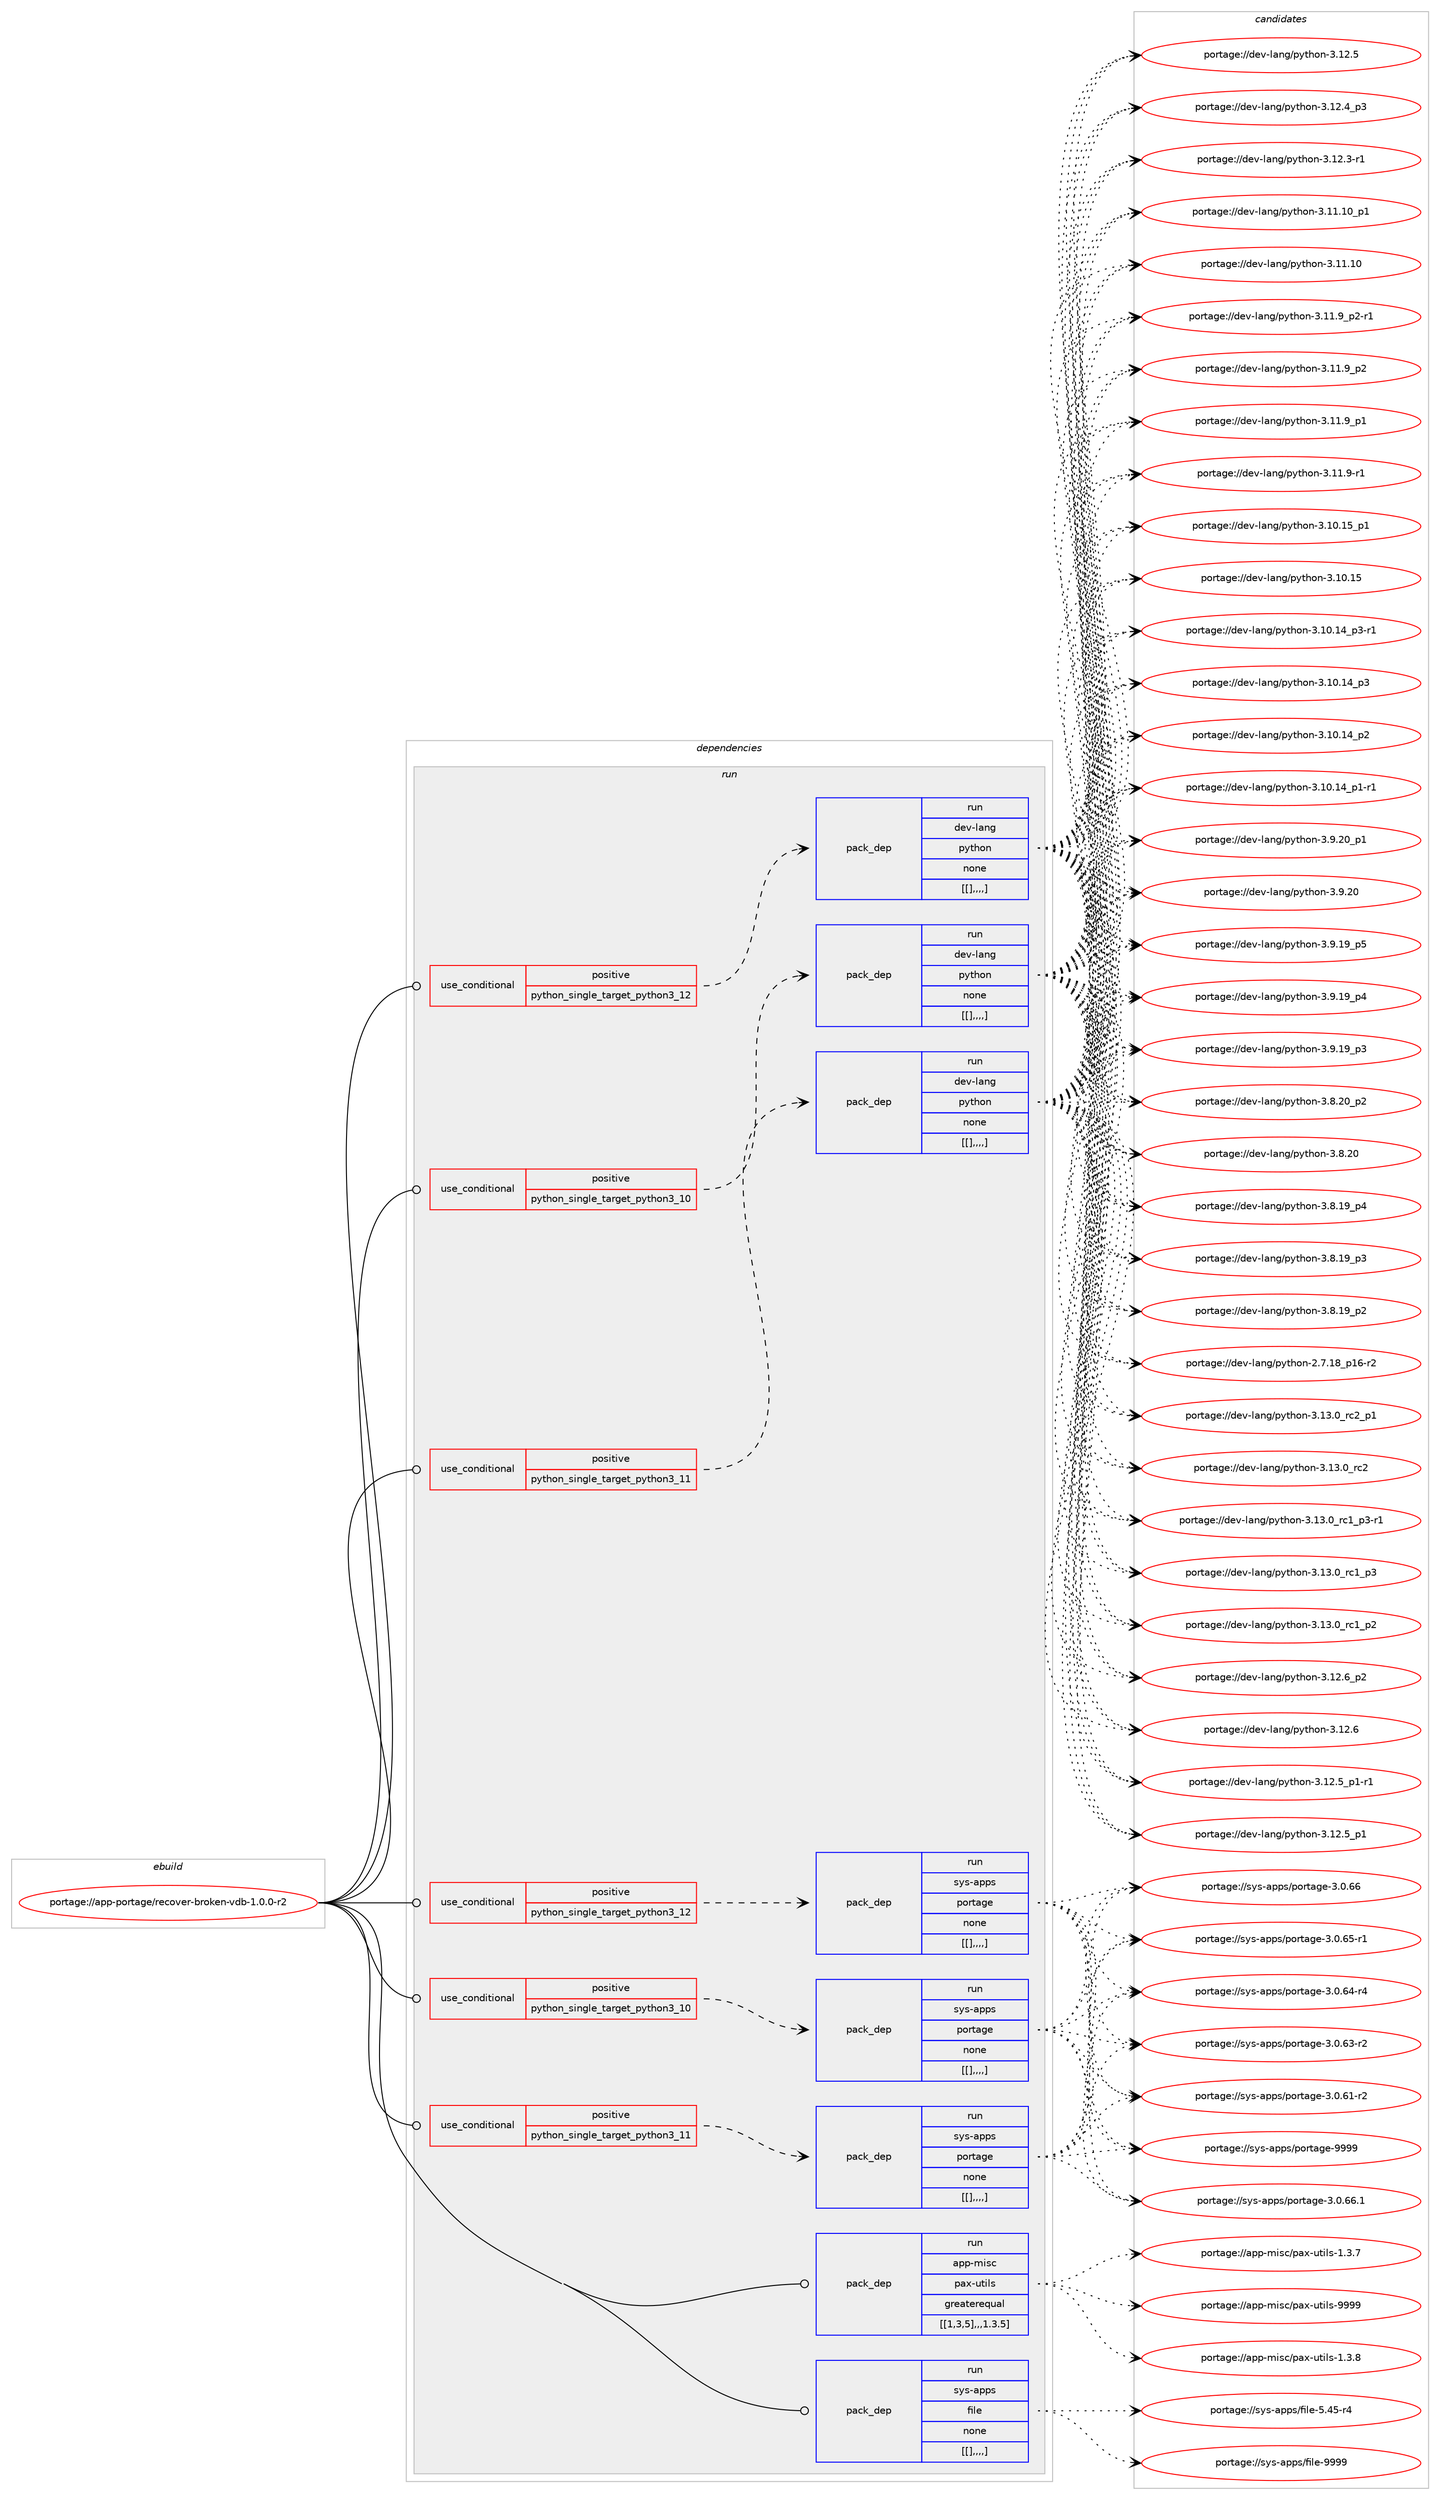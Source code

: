 digraph prolog {

# *************
# Graph options
# *************

newrank=true;
concentrate=true;
compound=true;
graph [rankdir=LR,fontname=Helvetica,fontsize=10,ranksep=1.5];#, ranksep=2.5, nodesep=0.2];
edge  [arrowhead=vee];
node  [fontname=Helvetica,fontsize=10];

# **********
# The ebuild
# **********

subgraph cluster_leftcol {
color=gray;
label=<<i>ebuild</i>>;
id [label="portage://app-portage/recover-broken-vdb-1.0.0-r2", color=red, width=4, href="../app-portage/recover-broken-vdb-1.0.0-r2.svg"];
}

# ****************
# The dependencies
# ****************

subgraph cluster_midcol {
color=gray;
label=<<i>dependencies</i>>;
subgraph cluster_compile {
fillcolor="#eeeeee";
style=filled;
label=<<i>compile</i>>;
}
subgraph cluster_compileandrun {
fillcolor="#eeeeee";
style=filled;
label=<<i>compile and run</i>>;
}
subgraph cluster_run {
fillcolor="#eeeeee";
style=filled;
label=<<i>run</i>>;
subgraph cond14603 {
dependency51873 [label=<<TABLE BORDER="0" CELLBORDER="1" CELLSPACING="0" CELLPADDING="4"><TR><TD ROWSPAN="3" CELLPADDING="10">use_conditional</TD></TR><TR><TD>positive</TD></TR><TR><TD>python_single_target_python3_10</TD></TR></TABLE>>, shape=none, color=red];
subgraph pack36794 {
dependency51874 [label=<<TABLE BORDER="0" CELLBORDER="1" CELLSPACING="0" CELLPADDING="4" WIDTH="220"><TR><TD ROWSPAN="6" CELLPADDING="30">pack_dep</TD></TR><TR><TD WIDTH="110">run</TD></TR><TR><TD>dev-lang</TD></TR><TR><TD>python</TD></TR><TR><TD>none</TD></TR><TR><TD>[[],,,,]</TD></TR></TABLE>>, shape=none, color=blue];
}
dependency51873:e -> dependency51874:w [weight=20,style="dashed",arrowhead="vee"];
}
id:e -> dependency51873:w [weight=20,style="solid",arrowhead="odot"];
subgraph cond14604 {
dependency51875 [label=<<TABLE BORDER="0" CELLBORDER="1" CELLSPACING="0" CELLPADDING="4"><TR><TD ROWSPAN="3" CELLPADDING="10">use_conditional</TD></TR><TR><TD>positive</TD></TR><TR><TD>python_single_target_python3_10</TD></TR></TABLE>>, shape=none, color=red];
subgraph pack36795 {
dependency51876 [label=<<TABLE BORDER="0" CELLBORDER="1" CELLSPACING="0" CELLPADDING="4" WIDTH="220"><TR><TD ROWSPAN="6" CELLPADDING="30">pack_dep</TD></TR><TR><TD WIDTH="110">run</TD></TR><TR><TD>sys-apps</TD></TR><TR><TD>portage</TD></TR><TR><TD>none</TD></TR><TR><TD>[[],,,,]</TD></TR></TABLE>>, shape=none, color=blue];
}
dependency51875:e -> dependency51876:w [weight=20,style="dashed",arrowhead="vee"];
}
id:e -> dependency51875:w [weight=20,style="solid",arrowhead="odot"];
subgraph cond14605 {
dependency51877 [label=<<TABLE BORDER="0" CELLBORDER="1" CELLSPACING="0" CELLPADDING="4"><TR><TD ROWSPAN="3" CELLPADDING="10">use_conditional</TD></TR><TR><TD>positive</TD></TR><TR><TD>python_single_target_python3_11</TD></TR></TABLE>>, shape=none, color=red];
subgraph pack36796 {
dependency51878 [label=<<TABLE BORDER="0" CELLBORDER="1" CELLSPACING="0" CELLPADDING="4" WIDTH="220"><TR><TD ROWSPAN="6" CELLPADDING="30">pack_dep</TD></TR><TR><TD WIDTH="110">run</TD></TR><TR><TD>dev-lang</TD></TR><TR><TD>python</TD></TR><TR><TD>none</TD></TR><TR><TD>[[],,,,]</TD></TR></TABLE>>, shape=none, color=blue];
}
dependency51877:e -> dependency51878:w [weight=20,style="dashed",arrowhead="vee"];
}
id:e -> dependency51877:w [weight=20,style="solid",arrowhead="odot"];
subgraph cond14606 {
dependency51879 [label=<<TABLE BORDER="0" CELLBORDER="1" CELLSPACING="0" CELLPADDING="4"><TR><TD ROWSPAN="3" CELLPADDING="10">use_conditional</TD></TR><TR><TD>positive</TD></TR><TR><TD>python_single_target_python3_11</TD></TR></TABLE>>, shape=none, color=red];
subgraph pack36797 {
dependency51880 [label=<<TABLE BORDER="0" CELLBORDER="1" CELLSPACING="0" CELLPADDING="4" WIDTH="220"><TR><TD ROWSPAN="6" CELLPADDING="30">pack_dep</TD></TR><TR><TD WIDTH="110">run</TD></TR><TR><TD>sys-apps</TD></TR><TR><TD>portage</TD></TR><TR><TD>none</TD></TR><TR><TD>[[],,,,]</TD></TR></TABLE>>, shape=none, color=blue];
}
dependency51879:e -> dependency51880:w [weight=20,style="dashed",arrowhead="vee"];
}
id:e -> dependency51879:w [weight=20,style="solid",arrowhead="odot"];
subgraph cond14607 {
dependency51881 [label=<<TABLE BORDER="0" CELLBORDER="1" CELLSPACING="0" CELLPADDING="4"><TR><TD ROWSPAN="3" CELLPADDING="10">use_conditional</TD></TR><TR><TD>positive</TD></TR><TR><TD>python_single_target_python3_12</TD></TR></TABLE>>, shape=none, color=red];
subgraph pack36798 {
dependency51882 [label=<<TABLE BORDER="0" CELLBORDER="1" CELLSPACING="0" CELLPADDING="4" WIDTH="220"><TR><TD ROWSPAN="6" CELLPADDING="30">pack_dep</TD></TR><TR><TD WIDTH="110">run</TD></TR><TR><TD>dev-lang</TD></TR><TR><TD>python</TD></TR><TR><TD>none</TD></TR><TR><TD>[[],,,,]</TD></TR></TABLE>>, shape=none, color=blue];
}
dependency51881:e -> dependency51882:w [weight=20,style="dashed",arrowhead="vee"];
}
id:e -> dependency51881:w [weight=20,style="solid",arrowhead="odot"];
subgraph cond14608 {
dependency51883 [label=<<TABLE BORDER="0" CELLBORDER="1" CELLSPACING="0" CELLPADDING="4"><TR><TD ROWSPAN="3" CELLPADDING="10">use_conditional</TD></TR><TR><TD>positive</TD></TR><TR><TD>python_single_target_python3_12</TD></TR></TABLE>>, shape=none, color=red];
subgraph pack36799 {
dependency51884 [label=<<TABLE BORDER="0" CELLBORDER="1" CELLSPACING="0" CELLPADDING="4" WIDTH="220"><TR><TD ROWSPAN="6" CELLPADDING="30">pack_dep</TD></TR><TR><TD WIDTH="110">run</TD></TR><TR><TD>sys-apps</TD></TR><TR><TD>portage</TD></TR><TR><TD>none</TD></TR><TR><TD>[[],,,,]</TD></TR></TABLE>>, shape=none, color=blue];
}
dependency51883:e -> dependency51884:w [weight=20,style="dashed",arrowhead="vee"];
}
id:e -> dependency51883:w [weight=20,style="solid",arrowhead="odot"];
subgraph pack36800 {
dependency51885 [label=<<TABLE BORDER="0" CELLBORDER="1" CELLSPACING="0" CELLPADDING="4" WIDTH="220"><TR><TD ROWSPAN="6" CELLPADDING="30">pack_dep</TD></TR><TR><TD WIDTH="110">run</TD></TR><TR><TD>app-misc</TD></TR><TR><TD>pax-utils</TD></TR><TR><TD>greaterequal</TD></TR><TR><TD>[[1,3,5],,,1.3.5]</TD></TR></TABLE>>, shape=none, color=blue];
}
id:e -> dependency51885:w [weight=20,style="solid",arrowhead="odot"];
subgraph pack36801 {
dependency51886 [label=<<TABLE BORDER="0" CELLBORDER="1" CELLSPACING="0" CELLPADDING="4" WIDTH="220"><TR><TD ROWSPAN="6" CELLPADDING="30">pack_dep</TD></TR><TR><TD WIDTH="110">run</TD></TR><TR><TD>sys-apps</TD></TR><TR><TD>file</TD></TR><TR><TD>none</TD></TR><TR><TD>[[],,,,]</TD></TR></TABLE>>, shape=none, color=blue];
}
id:e -> dependency51886:w [weight=20,style="solid",arrowhead="odot"];
}
}

# **************
# The candidates
# **************

subgraph cluster_choices {
rank=same;
color=gray;
label=<<i>candidates</i>>;

subgraph choice36794 {
color=black;
nodesep=1;
choice100101118451089711010347112121116104111110455146495146489511499509511249 [label="portage://dev-lang/python-3.13.0_rc2_p1", color=red, width=4,href="../dev-lang/python-3.13.0_rc2_p1.svg"];
choice10010111845108971101034711212111610411111045514649514648951149950 [label="portage://dev-lang/python-3.13.0_rc2", color=red, width=4,href="../dev-lang/python-3.13.0_rc2.svg"];
choice1001011184510897110103471121211161041111104551464951464895114994995112514511449 [label="portage://dev-lang/python-3.13.0_rc1_p3-r1", color=red, width=4,href="../dev-lang/python-3.13.0_rc1_p3-r1.svg"];
choice100101118451089711010347112121116104111110455146495146489511499499511251 [label="portage://dev-lang/python-3.13.0_rc1_p3", color=red, width=4,href="../dev-lang/python-3.13.0_rc1_p3.svg"];
choice100101118451089711010347112121116104111110455146495146489511499499511250 [label="portage://dev-lang/python-3.13.0_rc1_p2", color=red, width=4,href="../dev-lang/python-3.13.0_rc1_p2.svg"];
choice100101118451089711010347112121116104111110455146495046549511250 [label="portage://dev-lang/python-3.12.6_p2", color=red, width=4,href="../dev-lang/python-3.12.6_p2.svg"];
choice10010111845108971101034711212111610411111045514649504654 [label="portage://dev-lang/python-3.12.6", color=red, width=4,href="../dev-lang/python-3.12.6.svg"];
choice1001011184510897110103471121211161041111104551464950465395112494511449 [label="portage://dev-lang/python-3.12.5_p1-r1", color=red, width=4,href="../dev-lang/python-3.12.5_p1-r1.svg"];
choice100101118451089711010347112121116104111110455146495046539511249 [label="portage://dev-lang/python-3.12.5_p1", color=red, width=4,href="../dev-lang/python-3.12.5_p1.svg"];
choice10010111845108971101034711212111610411111045514649504653 [label="portage://dev-lang/python-3.12.5", color=red, width=4,href="../dev-lang/python-3.12.5.svg"];
choice100101118451089711010347112121116104111110455146495046529511251 [label="portage://dev-lang/python-3.12.4_p3", color=red, width=4,href="../dev-lang/python-3.12.4_p3.svg"];
choice100101118451089711010347112121116104111110455146495046514511449 [label="portage://dev-lang/python-3.12.3-r1", color=red, width=4,href="../dev-lang/python-3.12.3-r1.svg"];
choice10010111845108971101034711212111610411111045514649494649489511249 [label="portage://dev-lang/python-3.11.10_p1", color=red, width=4,href="../dev-lang/python-3.11.10_p1.svg"];
choice1001011184510897110103471121211161041111104551464949464948 [label="portage://dev-lang/python-3.11.10", color=red, width=4,href="../dev-lang/python-3.11.10.svg"];
choice1001011184510897110103471121211161041111104551464949465795112504511449 [label="portage://dev-lang/python-3.11.9_p2-r1", color=red, width=4,href="../dev-lang/python-3.11.9_p2-r1.svg"];
choice100101118451089711010347112121116104111110455146494946579511250 [label="portage://dev-lang/python-3.11.9_p2", color=red, width=4,href="../dev-lang/python-3.11.9_p2.svg"];
choice100101118451089711010347112121116104111110455146494946579511249 [label="portage://dev-lang/python-3.11.9_p1", color=red, width=4,href="../dev-lang/python-3.11.9_p1.svg"];
choice100101118451089711010347112121116104111110455146494946574511449 [label="portage://dev-lang/python-3.11.9-r1", color=red, width=4,href="../dev-lang/python-3.11.9-r1.svg"];
choice10010111845108971101034711212111610411111045514649484649539511249 [label="portage://dev-lang/python-3.10.15_p1", color=red, width=4,href="../dev-lang/python-3.10.15_p1.svg"];
choice1001011184510897110103471121211161041111104551464948464953 [label="portage://dev-lang/python-3.10.15", color=red, width=4,href="../dev-lang/python-3.10.15.svg"];
choice100101118451089711010347112121116104111110455146494846495295112514511449 [label="portage://dev-lang/python-3.10.14_p3-r1", color=red, width=4,href="../dev-lang/python-3.10.14_p3-r1.svg"];
choice10010111845108971101034711212111610411111045514649484649529511251 [label="portage://dev-lang/python-3.10.14_p3", color=red, width=4,href="../dev-lang/python-3.10.14_p3.svg"];
choice10010111845108971101034711212111610411111045514649484649529511250 [label="portage://dev-lang/python-3.10.14_p2", color=red, width=4,href="../dev-lang/python-3.10.14_p2.svg"];
choice100101118451089711010347112121116104111110455146494846495295112494511449 [label="portage://dev-lang/python-3.10.14_p1-r1", color=red, width=4,href="../dev-lang/python-3.10.14_p1-r1.svg"];
choice100101118451089711010347112121116104111110455146574650489511249 [label="portage://dev-lang/python-3.9.20_p1", color=red, width=4,href="../dev-lang/python-3.9.20_p1.svg"];
choice10010111845108971101034711212111610411111045514657465048 [label="portage://dev-lang/python-3.9.20", color=red, width=4,href="../dev-lang/python-3.9.20.svg"];
choice100101118451089711010347112121116104111110455146574649579511253 [label="portage://dev-lang/python-3.9.19_p5", color=red, width=4,href="../dev-lang/python-3.9.19_p5.svg"];
choice100101118451089711010347112121116104111110455146574649579511252 [label="portage://dev-lang/python-3.9.19_p4", color=red, width=4,href="../dev-lang/python-3.9.19_p4.svg"];
choice100101118451089711010347112121116104111110455146574649579511251 [label="portage://dev-lang/python-3.9.19_p3", color=red, width=4,href="../dev-lang/python-3.9.19_p3.svg"];
choice100101118451089711010347112121116104111110455146564650489511250 [label="portage://dev-lang/python-3.8.20_p2", color=red, width=4,href="../dev-lang/python-3.8.20_p2.svg"];
choice10010111845108971101034711212111610411111045514656465048 [label="portage://dev-lang/python-3.8.20", color=red, width=4,href="../dev-lang/python-3.8.20.svg"];
choice100101118451089711010347112121116104111110455146564649579511252 [label="portage://dev-lang/python-3.8.19_p4", color=red, width=4,href="../dev-lang/python-3.8.19_p4.svg"];
choice100101118451089711010347112121116104111110455146564649579511251 [label="portage://dev-lang/python-3.8.19_p3", color=red, width=4,href="../dev-lang/python-3.8.19_p3.svg"];
choice100101118451089711010347112121116104111110455146564649579511250 [label="portage://dev-lang/python-3.8.19_p2", color=red, width=4,href="../dev-lang/python-3.8.19_p2.svg"];
choice100101118451089711010347112121116104111110455046554649569511249544511450 [label="portage://dev-lang/python-2.7.18_p16-r2", color=red, width=4,href="../dev-lang/python-2.7.18_p16-r2.svg"];
dependency51874:e -> choice100101118451089711010347112121116104111110455146495146489511499509511249:w [style=dotted,weight="100"];
dependency51874:e -> choice10010111845108971101034711212111610411111045514649514648951149950:w [style=dotted,weight="100"];
dependency51874:e -> choice1001011184510897110103471121211161041111104551464951464895114994995112514511449:w [style=dotted,weight="100"];
dependency51874:e -> choice100101118451089711010347112121116104111110455146495146489511499499511251:w [style=dotted,weight="100"];
dependency51874:e -> choice100101118451089711010347112121116104111110455146495146489511499499511250:w [style=dotted,weight="100"];
dependency51874:e -> choice100101118451089711010347112121116104111110455146495046549511250:w [style=dotted,weight="100"];
dependency51874:e -> choice10010111845108971101034711212111610411111045514649504654:w [style=dotted,weight="100"];
dependency51874:e -> choice1001011184510897110103471121211161041111104551464950465395112494511449:w [style=dotted,weight="100"];
dependency51874:e -> choice100101118451089711010347112121116104111110455146495046539511249:w [style=dotted,weight="100"];
dependency51874:e -> choice10010111845108971101034711212111610411111045514649504653:w [style=dotted,weight="100"];
dependency51874:e -> choice100101118451089711010347112121116104111110455146495046529511251:w [style=dotted,weight="100"];
dependency51874:e -> choice100101118451089711010347112121116104111110455146495046514511449:w [style=dotted,weight="100"];
dependency51874:e -> choice10010111845108971101034711212111610411111045514649494649489511249:w [style=dotted,weight="100"];
dependency51874:e -> choice1001011184510897110103471121211161041111104551464949464948:w [style=dotted,weight="100"];
dependency51874:e -> choice1001011184510897110103471121211161041111104551464949465795112504511449:w [style=dotted,weight="100"];
dependency51874:e -> choice100101118451089711010347112121116104111110455146494946579511250:w [style=dotted,weight="100"];
dependency51874:e -> choice100101118451089711010347112121116104111110455146494946579511249:w [style=dotted,weight="100"];
dependency51874:e -> choice100101118451089711010347112121116104111110455146494946574511449:w [style=dotted,weight="100"];
dependency51874:e -> choice10010111845108971101034711212111610411111045514649484649539511249:w [style=dotted,weight="100"];
dependency51874:e -> choice1001011184510897110103471121211161041111104551464948464953:w [style=dotted,weight="100"];
dependency51874:e -> choice100101118451089711010347112121116104111110455146494846495295112514511449:w [style=dotted,weight="100"];
dependency51874:e -> choice10010111845108971101034711212111610411111045514649484649529511251:w [style=dotted,weight="100"];
dependency51874:e -> choice10010111845108971101034711212111610411111045514649484649529511250:w [style=dotted,weight="100"];
dependency51874:e -> choice100101118451089711010347112121116104111110455146494846495295112494511449:w [style=dotted,weight="100"];
dependency51874:e -> choice100101118451089711010347112121116104111110455146574650489511249:w [style=dotted,weight="100"];
dependency51874:e -> choice10010111845108971101034711212111610411111045514657465048:w [style=dotted,weight="100"];
dependency51874:e -> choice100101118451089711010347112121116104111110455146574649579511253:w [style=dotted,weight="100"];
dependency51874:e -> choice100101118451089711010347112121116104111110455146574649579511252:w [style=dotted,weight="100"];
dependency51874:e -> choice100101118451089711010347112121116104111110455146574649579511251:w [style=dotted,weight="100"];
dependency51874:e -> choice100101118451089711010347112121116104111110455146564650489511250:w [style=dotted,weight="100"];
dependency51874:e -> choice10010111845108971101034711212111610411111045514656465048:w [style=dotted,weight="100"];
dependency51874:e -> choice100101118451089711010347112121116104111110455146564649579511252:w [style=dotted,weight="100"];
dependency51874:e -> choice100101118451089711010347112121116104111110455146564649579511251:w [style=dotted,weight="100"];
dependency51874:e -> choice100101118451089711010347112121116104111110455146564649579511250:w [style=dotted,weight="100"];
dependency51874:e -> choice100101118451089711010347112121116104111110455046554649569511249544511450:w [style=dotted,weight="100"];
}
subgraph choice36795 {
color=black;
nodesep=1;
choice115121115459711211211547112111114116971031014557575757 [label="portage://sys-apps/portage-9999", color=red, width=4,href="../sys-apps/portage-9999.svg"];
choice11512111545971121121154711211111411697103101455146484654544649 [label="portage://sys-apps/portage-3.0.66.1", color=red, width=4,href="../sys-apps/portage-3.0.66.1.svg"];
choice1151211154597112112115471121111141169710310145514648465454 [label="portage://sys-apps/portage-3.0.66", color=red, width=4,href="../sys-apps/portage-3.0.66.svg"];
choice11512111545971121121154711211111411697103101455146484654534511449 [label="portage://sys-apps/portage-3.0.65-r1", color=red, width=4,href="../sys-apps/portage-3.0.65-r1.svg"];
choice11512111545971121121154711211111411697103101455146484654524511452 [label="portage://sys-apps/portage-3.0.64-r4", color=red, width=4,href="../sys-apps/portage-3.0.64-r4.svg"];
choice11512111545971121121154711211111411697103101455146484654514511450 [label="portage://sys-apps/portage-3.0.63-r2", color=red, width=4,href="../sys-apps/portage-3.0.63-r2.svg"];
choice11512111545971121121154711211111411697103101455146484654494511450 [label="portage://sys-apps/portage-3.0.61-r2", color=red, width=4,href="../sys-apps/portage-3.0.61-r2.svg"];
dependency51876:e -> choice115121115459711211211547112111114116971031014557575757:w [style=dotted,weight="100"];
dependency51876:e -> choice11512111545971121121154711211111411697103101455146484654544649:w [style=dotted,weight="100"];
dependency51876:e -> choice1151211154597112112115471121111141169710310145514648465454:w [style=dotted,weight="100"];
dependency51876:e -> choice11512111545971121121154711211111411697103101455146484654534511449:w [style=dotted,weight="100"];
dependency51876:e -> choice11512111545971121121154711211111411697103101455146484654524511452:w [style=dotted,weight="100"];
dependency51876:e -> choice11512111545971121121154711211111411697103101455146484654514511450:w [style=dotted,weight="100"];
dependency51876:e -> choice11512111545971121121154711211111411697103101455146484654494511450:w [style=dotted,weight="100"];
}
subgraph choice36796 {
color=black;
nodesep=1;
choice100101118451089711010347112121116104111110455146495146489511499509511249 [label="portage://dev-lang/python-3.13.0_rc2_p1", color=red, width=4,href="../dev-lang/python-3.13.0_rc2_p1.svg"];
choice10010111845108971101034711212111610411111045514649514648951149950 [label="portage://dev-lang/python-3.13.0_rc2", color=red, width=4,href="../dev-lang/python-3.13.0_rc2.svg"];
choice1001011184510897110103471121211161041111104551464951464895114994995112514511449 [label="portage://dev-lang/python-3.13.0_rc1_p3-r1", color=red, width=4,href="../dev-lang/python-3.13.0_rc1_p3-r1.svg"];
choice100101118451089711010347112121116104111110455146495146489511499499511251 [label="portage://dev-lang/python-3.13.0_rc1_p3", color=red, width=4,href="../dev-lang/python-3.13.0_rc1_p3.svg"];
choice100101118451089711010347112121116104111110455146495146489511499499511250 [label="portage://dev-lang/python-3.13.0_rc1_p2", color=red, width=4,href="../dev-lang/python-3.13.0_rc1_p2.svg"];
choice100101118451089711010347112121116104111110455146495046549511250 [label="portage://dev-lang/python-3.12.6_p2", color=red, width=4,href="../dev-lang/python-3.12.6_p2.svg"];
choice10010111845108971101034711212111610411111045514649504654 [label="portage://dev-lang/python-3.12.6", color=red, width=4,href="../dev-lang/python-3.12.6.svg"];
choice1001011184510897110103471121211161041111104551464950465395112494511449 [label="portage://dev-lang/python-3.12.5_p1-r1", color=red, width=4,href="../dev-lang/python-3.12.5_p1-r1.svg"];
choice100101118451089711010347112121116104111110455146495046539511249 [label="portage://dev-lang/python-3.12.5_p1", color=red, width=4,href="../dev-lang/python-3.12.5_p1.svg"];
choice10010111845108971101034711212111610411111045514649504653 [label="portage://dev-lang/python-3.12.5", color=red, width=4,href="../dev-lang/python-3.12.5.svg"];
choice100101118451089711010347112121116104111110455146495046529511251 [label="portage://dev-lang/python-3.12.4_p3", color=red, width=4,href="../dev-lang/python-3.12.4_p3.svg"];
choice100101118451089711010347112121116104111110455146495046514511449 [label="portage://dev-lang/python-3.12.3-r1", color=red, width=4,href="../dev-lang/python-3.12.3-r1.svg"];
choice10010111845108971101034711212111610411111045514649494649489511249 [label="portage://dev-lang/python-3.11.10_p1", color=red, width=4,href="../dev-lang/python-3.11.10_p1.svg"];
choice1001011184510897110103471121211161041111104551464949464948 [label="portage://dev-lang/python-3.11.10", color=red, width=4,href="../dev-lang/python-3.11.10.svg"];
choice1001011184510897110103471121211161041111104551464949465795112504511449 [label="portage://dev-lang/python-3.11.9_p2-r1", color=red, width=4,href="../dev-lang/python-3.11.9_p2-r1.svg"];
choice100101118451089711010347112121116104111110455146494946579511250 [label="portage://dev-lang/python-3.11.9_p2", color=red, width=4,href="../dev-lang/python-3.11.9_p2.svg"];
choice100101118451089711010347112121116104111110455146494946579511249 [label="portage://dev-lang/python-3.11.9_p1", color=red, width=4,href="../dev-lang/python-3.11.9_p1.svg"];
choice100101118451089711010347112121116104111110455146494946574511449 [label="portage://dev-lang/python-3.11.9-r1", color=red, width=4,href="../dev-lang/python-3.11.9-r1.svg"];
choice10010111845108971101034711212111610411111045514649484649539511249 [label="portage://dev-lang/python-3.10.15_p1", color=red, width=4,href="../dev-lang/python-3.10.15_p1.svg"];
choice1001011184510897110103471121211161041111104551464948464953 [label="portage://dev-lang/python-3.10.15", color=red, width=4,href="../dev-lang/python-3.10.15.svg"];
choice100101118451089711010347112121116104111110455146494846495295112514511449 [label="portage://dev-lang/python-3.10.14_p3-r1", color=red, width=4,href="../dev-lang/python-3.10.14_p3-r1.svg"];
choice10010111845108971101034711212111610411111045514649484649529511251 [label="portage://dev-lang/python-3.10.14_p3", color=red, width=4,href="../dev-lang/python-3.10.14_p3.svg"];
choice10010111845108971101034711212111610411111045514649484649529511250 [label="portage://dev-lang/python-3.10.14_p2", color=red, width=4,href="../dev-lang/python-3.10.14_p2.svg"];
choice100101118451089711010347112121116104111110455146494846495295112494511449 [label="portage://dev-lang/python-3.10.14_p1-r1", color=red, width=4,href="../dev-lang/python-3.10.14_p1-r1.svg"];
choice100101118451089711010347112121116104111110455146574650489511249 [label="portage://dev-lang/python-3.9.20_p1", color=red, width=4,href="../dev-lang/python-3.9.20_p1.svg"];
choice10010111845108971101034711212111610411111045514657465048 [label="portage://dev-lang/python-3.9.20", color=red, width=4,href="../dev-lang/python-3.9.20.svg"];
choice100101118451089711010347112121116104111110455146574649579511253 [label="portage://dev-lang/python-3.9.19_p5", color=red, width=4,href="../dev-lang/python-3.9.19_p5.svg"];
choice100101118451089711010347112121116104111110455146574649579511252 [label="portage://dev-lang/python-3.9.19_p4", color=red, width=4,href="../dev-lang/python-3.9.19_p4.svg"];
choice100101118451089711010347112121116104111110455146574649579511251 [label="portage://dev-lang/python-3.9.19_p3", color=red, width=4,href="../dev-lang/python-3.9.19_p3.svg"];
choice100101118451089711010347112121116104111110455146564650489511250 [label="portage://dev-lang/python-3.8.20_p2", color=red, width=4,href="../dev-lang/python-3.8.20_p2.svg"];
choice10010111845108971101034711212111610411111045514656465048 [label="portage://dev-lang/python-3.8.20", color=red, width=4,href="../dev-lang/python-3.8.20.svg"];
choice100101118451089711010347112121116104111110455146564649579511252 [label="portage://dev-lang/python-3.8.19_p4", color=red, width=4,href="../dev-lang/python-3.8.19_p4.svg"];
choice100101118451089711010347112121116104111110455146564649579511251 [label="portage://dev-lang/python-3.8.19_p3", color=red, width=4,href="../dev-lang/python-3.8.19_p3.svg"];
choice100101118451089711010347112121116104111110455146564649579511250 [label="portage://dev-lang/python-3.8.19_p2", color=red, width=4,href="../dev-lang/python-3.8.19_p2.svg"];
choice100101118451089711010347112121116104111110455046554649569511249544511450 [label="portage://dev-lang/python-2.7.18_p16-r2", color=red, width=4,href="../dev-lang/python-2.7.18_p16-r2.svg"];
dependency51878:e -> choice100101118451089711010347112121116104111110455146495146489511499509511249:w [style=dotted,weight="100"];
dependency51878:e -> choice10010111845108971101034711212111610411111045514649514648951149950:w [style=dotted,weight="100"];
dependency51878:e -> choice1001011184510897110103471121211161041111104551464951464895114994995112514511449:w [style=dotted,weight="100"];
dependency51878:e -> choice100101118451089711010347112121116104111110455146495146489511499499511251:w [style=dotted,weight="100"];
dependency51878:e -> choice100101118451089711010347112121116104111110455146495146489511499499511250:w [style=dotted,weight="100"];
dependency51878:e -> choice100101118451089711010347112121116104111110455146495046549511250:w [style=dotted,weight="100"];
dependency51878:e -> choice10010111845108971101034711212111610411111045514649504654:w [style=dotted,weight="100"];
dependency51878:e -> choice1001011184510897110103471121211161041111104551464950465395112494511449:w [style=dotted,weight="100"];
dependency51878:e -> choice100101118451089711010347112121116104111110455146495046539511249:w [style=dotted,weight="100"];
dependency51878:e -> choice10010111845108971101034711212111610411111045514649504653:w [style=dotted,weight="100"];
dependency51878:e -> choice100101118451089711010347112121116104111110455146495046529511251:w [style=dotted,weight="100"];
dependency51878:e -> choice100101118451089711010347112121116104111110455146495046514511449:w [style=dotted,weight="100"];
dependency51878:e -> choice10010111845108971101034711212111610411111045514649494649489511249:w [style=dotted,weight="100"];
dependency51878:e -> choice1001011184510897110103471121211161041111104551464949464948:w [style=dotted,weight="100"];
dependency51878:e -> choice1001011184510897110103471121211161041111104551464949465795112504511449:w [style=dotted,weight="100"];
dependency51878:e -> choice100101118451089711010347112121116104111110455146494946579511250:w [style=dotted,weight="100"];
dependency51878:e -> choice100101118451089711010347112121116104111110455146494946579511249:w [style=dotted,weight="100"];
dependency51878:e -> choice100101118451089711010347112121116104111110455146494946574511449:w [style=dotted,weight="100"];
dependency51878:e -> choice10010111845108971101034711212111610411111045514649484649539511249:w [style=dotted,weight="100"];
dependency51878:e -> choice1001011184510897110103471121211161041111104551464948464953:w [style=dotted,weight="100"];
dependency51878:e -> choice100101118451089711010347112121116104111110455146494846495295112514511449:w [style=dotted,weight="100"];
dependency51878:e -> choice10010111845108971101034711212111610411111045514649484649529511251:w [style=dotted,weight="100"];
dependency51878:e -> choice10010111845108971101034711212111610411111045514649484649529511250:w [style=dotted,weight="100"];
dependency51878:e -> choice100101118451089711010347112121116104111110455146494846495295112494511449:w [style=dotted,weight="100"];
dependency51878:e -> choice100101118451089711010347112121116104111110455146574650489511249:w [style=dotted,weight="100"];
dependency51878:e -> choice10010111845108971101034711212111610411111045514657465048:w [style=dotted,weight="100"];
dependency51878:e -> choice100101118451089711010347112121116104111110455146574649579511253:w [style=dotted,weight="100"];
dependency51878:e -> choice100101118451089711010347112121116104111110455146574649579511252:w [style=dotted,weight="100"];
dependency51878:e -> choice100101118451089711010347112121116104111110455146574649579511251:w [style=dotted,weight="100"];
dependency51878:e -> choice100101118451089711010347112121116104111110455146564650489511250:w [style=dotted,weight="100"];
dependency51878:e -> choice10010111845108971101034711212111610411111045514656465048:w [style=dotted,weight="100"];
dependency51878:e -> choice100101118451089711010347112121116104111110455146564649579511252:w [style=dotted,weight="100"];
dependency51878:e -> choice100101118451089711010347112121116104111110455146564649579511251:w [style=dotted,weight="100"];
dependency51878:e -> choice100101118451089711010347112121116104111110455146564649579511250:w [style=dotted,weight="100"];
dependency51878:e -> choice100101118451089711010347112121116104111110455046554649569511249544511450:w [style=dotted,weight="100"];
}
subgraph choice36797 {
color=black;
nodesep=1;
choice115121115459711211211547112111114116971031014557575757 [label="portage://sys-apps/portage-9999", color=red, width=4,href="../sys-apps/portage-9999.svg"];
choice11512111545971121121154711211111411697103101455146484654544649 [label="portage://sys-apps/portage-3.0.66.1", color=red, width=4,href="../sys-apps/portage-3.0.66.1.svg"];
choice1151211154597112112115471121111141169710310145514648465454 [label="portage://sys-apps/portage-3.0.66", color=red, width=4,href="../sys-apps/portage-3.0.66.svg"];
choice11512111545971121121154711211111411697103101455146484654534511449 [label="portage://sys-apps/portage-3.0.65-r1", color=red, width=4,href="../sys-apps/portage-3.0.65-r1.svg"];
choice11512111545971121121154711211111411697103101455146484654524511452 [label="portage://sys-apps/portage-3.0.64-r4", color=red, width=4,href="../sys-apps/portage-3.0.64-r4.svg"];
choice11512111545971121121154711211111411697103101455146484654514511450 [label="portage://sys-apps/portage-3.0.63-r2", color=red, width=4,href="../sys-apps/portage-3.0.63-r2.svg"];
choice11512111545971121121154711211111411697103101455146484654494511450 [label="portage://sys-apps/portage-3.0.61-r2", color=red, width=4,href="../sys-apps/portage-3.0.61-r2.svg"];
dependency51880:e -> choice115121115459711211211547112111114116971031014557575757:w [style=dotted,weight="100"];
dependency51880:e -> choice11512111545971121121154711211111411697103101455146484654544649:w [style=dotted,weight="100"];
dependency51880:e -> choice1151211154597112112115471121111141169710310145514648465454:w [style=dotted,weight="100"];
dependency51880:e -> choice11512111545971121121154711211111411697103101455146484654534511449:w [style=dotted,weight="100"];
dependency51880:e -> choice11512111545971121121154711211111411697103101455146484654524511452:w [style=dotted,weight="100"];
dependency51880:e -> choice11512111545971121121154711211111411697103101455146484654514511450:w [style=dotted,weight="100"];
dependency51880:e -> choice11512111545971121121154711211111411697103101455146484654494511450:w [style=dotted,weight="100"];
}
subgraph choice36798 {
color=black;
nodesep=1;
choice100101118451089711010347112121116104111110455146495146489511499509511249 [label="portage://dev-lang/python-3.13.0_rc2_p1", color=red, width=4,href="../dev-lang/python-3.13.0_rc2_p1.svg"];
choice10010111845108971101034711212111610411111045514649514648951149950 [label="portage://dev-lang/python-3.13.0_rc2", color=red, width=4,href="../dev-lang/python-3.13.0_rc2.svg"];
choice1001011184510897110103471121211161041111104551464951464895114994995112514511449 [label="portage://dev-lang/python-3.13.0_rc1_p3-r1", color=red, width=4,href="../dev-lang/python-3.13.0_rc1_p3-r1.svg"];
choice100101118451089711010347112121116104111110455146495146489511499499511251 [label="portage://dev-lang/python-3.13.0_rc1_p3", color=red, width=4,href="../dev-lang/python-3.13.0_rc1_p3.svg"];
choice100101118451089711010347112121116104111110455146495146489511499499511250 [label="portage://dev-lang/python-3.13.0_rc1_p2", color=red, width=4,href="../dev-lang/python-3.13.0_rc1_p2.svg"];
choice100101118451089711010347112121116104111110455146495046549511250 [label="portage://dev-lang/python-3.12.6_p2", color=red, width=4,href="../dev-lang/python-3.12.6_p2.svg"];
choice10010111845108971101034711212111610411111045514649504654 [label="portage://dev-lang/python-3.12.6", color=red, width=4,href="../dev-lang/python-3.12.6.svg"];
choice1001011184510897110103471121211161041111104551464950465395112494511449 [label="portage://dev-lang/python-3.12.5_p1-r1", color=red, width=4,href="../dev-lang/python-3.12.5_p1-r1.svg"];
choice100101118451089711010347112121116104111110455146495046539511249 [label="portage://dev-lang/python-3.12.5_p1", color=red, width=4,href="../dev-lang/python-3.12.5_p1.svg"];
choice10010111845108971101034711212111610411111045514649504653 [label="portage://dev-lang/python-3.12.5", color=red, width=4,href="../dev-lang/python-3.12.5.svg"];
choice100101118451089711010347112121116104111110455146495046529511251 [label="portage://dev-lang/python-3.12.4_p3", color=red, width=4,href="../dev-lang/python-3.12.4_p3.svg"];
choice100101118451089711010347112121116104111110455146495046514511449 [label="portage://dev-lang/python-3.12.3-r1", color=red, width=4,href="../dev-lang/python-3.12.3-r1.svg"];
choice10010111845108971101034711212111610411111045514649494649489511249 [label="portage://dev-lang/python-3.11.10_p1", color=red, width=4,href="../dev-lang/python-3.11.10_p1.svg"];
choice1001011184510897110103471121211161041111104551464949464948 [label="portage://dev-lang/python-3.11.10", color=red, width=4,href="../dev-lang/python-3.11.10.svg"];
choice1001011184510897110103471121211161041111104551464949465795112504511449 [label="portage://dev-lang/python-3.11.9_p2-r1", color=red, width=4,href="../dev-lang/python-3.11.9_p2-r1.svg"];
choice100101118451089711010347112121116104111110455146494946579511250 [label="portage://dev-lang/python-3.11.9_p2", color=red, width=4,href="../dev-lang/python-3.11.9_p2.svg"];
choice100101118451089711010347112121116104111110455146494946579511249 [label="portage://dev-lang/python-3.11.9_p1", color=red, width=4,href="../dev-lang/python-3.11.9_p1.svg"];
choice100101118451089711010347112121116104111110455146494946574511449 [label="portage://dev-lang/python-3.11.9-r1", color=red, width=4,href="../dev-lang/python-3.11.9-r1.svg"];
choice10010111845108971101034711212111610411111045514649484649539511249 [label="portage://dev-lang/python-3.10.15_p1", color=red, width=4,href="../dev-lang/python-3.10.15_p1.svg"];
choice1001011184510897110103471121211161041111104551464948464953 [label="portage://dev-lang/python-3.10.15", color=red, width=4,href="../dev-lang/python-3.10.15.svg"];
choice100101118451089711010347112121116104111110455146494846495295112514511449 [label="portage://dev-lang/python-3.10.14_p3-r1", color=red, width=4,href="../dev-lang/python-3.10.14_p3-r1.svg"];
choice10010111845108971101034711212111610411111045514649484649529511251 [label="portage://dev-lang/python-3.10.14_p3", color=red, width=4,href="../dev-lang/python-3.10.14_p3.svg"];
choice10010111845108971101034711212111610411111045514649484649529511250 [label="portage://dev-lang/python-3.10.14_p2", color=red, width=4,href="../dev-lang/python-3.10.14_p2.svg"];
choice100101118451089711010347112121116104111110455146494846495295112494511449 [label="portage://dev-lang/python-3.10.14_p1-r1", color=red, width=4,href="../dev-lang/python-3.10.14_p1-r1.svg"];
choice100101118451089711010347112121116104111110455146574650489511249 [label="portage://dev-lang/python-3.9.20_p1", color=red, width=4,href="../dev-lang/python-3.9.20_p1.svg"];
choice10010111845108971101034711212111610411111045514657465048 [label="portage://dev-lang/python-3.9.20", color=red, width=4,href="../dev-lang/python-3.9.20.svg"];
choice100101118451089711010347112121116104111110455146574649579511253 [label="portage://dev-lang/python-3.9.19_p5", color=red, width=4,href="../dev-lang/python-3.9.19_p5.svg"];
choice100101118451089711010347112121116104111110455146574649579511252 [label="portage://dev-lang/python-3.9.19_p4", color=red, width=4,href="../dev-lang/python-3.9.19_p4.svg"];
choice100101118451089711010347112121116104111110455146574649579511251 [label="portage://dev-lang/python-3.9.19_p3", color=red, width=4,href="../dev-lang/python-3.9.19_p3.svg"];
choice100101118451089711010347112121116104111110455146564650489511250 [label="portage://dev-lang/python-3.8.20_p2", color=red, width=4,href="../dev-lang/python-3.8.20_p2.svg"];
choice10010111845108971101034711212111610411111045514656465048 [label="portage://dev-lang/python-3.8.20", color=red, width=4,href="../dev-lang/python-3.8.20.svg"];
choice100101118451089711010347112121116104111110455146564649579511252 [label="portage://dev-lang/python-3.8.19_p4", color=red, width=4,href="../dev-lang/python-3.8.19_p4.svg"];
choice100101118451089711010347112121116104111110455146564649579511251 [label="portage://dev-lang/python-3.8.19_p3", color=red, width=4,href="../dev-lang/python-3.8.19_p3.svg"];
choice100101118451089711010347112121116104111110455146564649579511250 [label="portage://dev-lang/python-3.8.19_p2", color=red, width=4,href="../dev-lang/python-3.8.19_p2.svg"];
choice100101118451089711010347112121116104111110455046554649569511249544511450 [label="portage://dev-lang/python-2.7.18_p16-r2", color=red, width=4,href="../dev-lang/python-2.7.18_p16-r2.svg"];
dependency51882:e -> choice100101118451089711010347112121116104111110455146495146489511499509511249:w [style=dotted,weight="100"];
dependency51882:e -> choice10010111845108971101034711212111610411111045514649514648951149950:w [style=dotted,weight="100"];
dependency51882:e -> choice1001011184510897110103471121211161041111104551464951464895114994995112514511449:w [style=dotted,weight="100"];
dependency51882:e -> choice100101118451089711010347112121116104111110455146495146489511499499511251:w [style=dotted,weight="100"];
dependency51882:e -> choice100101118451089711010347112121116104111110455146495146489511499499511250:w [style=dotted,weight="100"];
dependency51882:e -> choice100101118451089711010347112121116104111110455146495046549511250:w [style=dotted,weight="100"];
dependency51882:e -> choice10010111845108971101034711212111610411111045514649504654:w [style=dotted,weight="100"];
dependency51882:e -> choice1001011184510897110103471121211161041111104551464950465395112494511449:w [style=dotted,weight="100"];
dependency51882:e -> choice100101118451089711010347112121116104111110455146495046539511249:w [style=dotted,weight="100"];
dependency51882:e -> choice10010111845108971101034711212111610411111045514649504653:w [style=dotted,weight="100"];
dependency51882:e -> choice100101118451089711010347112121116104111110455146495046529511251:w [style=dotted,weight="100"];
dependency51882:e -> choice100101118451089711010347112121116104111110455146495046514511449:w [style=dotted,weight="100"];
dependency51882:e -> choice10010111845108971101034711212111610411111045514649494649489511249:w [style=dotted,weight="100"];
dependency51882:e -> choice1001011184510897110103471121211161041111104551464949464948:w [style=dotted,weight="100"];
dependency51882:e -> choice1001011184510897110103471121211161041111104551464949465795112504511449:w [style=dotted,weight="100"];
dependency51882:e -> choice100101118451089711010347112121116104111110455146494946579511250:w [style=dotted,weight="100"];
dependency51882:e -> choice100101118451089711010347112121116104111110455146494946579511249:w [style=dotted,weight="100"];
dependency51882:e -> choice100101118451089711010347112121116104111110455146494946574511449:w [style=dotted,weight="100"];
dependency51882:e -> choice10010111845108971101034711212111610411111045514649484649539511249:w [style=dotted,weight="100"];
dependency51882:e -> choice1001011184510897110103471121211161041111104551464948464953:w [style=dotted,weight="100"];
dependency51882:e -> choice100101118451089711010347112121116104111110455146494846495295112514511449:w [style=dotted,weight="100"];
dependency51882:e -> choice10010111845108971101034711212111610411111045514649484649529511251:w [style=dotted,weight="100"];
dependency51882:e -> choice10010111845108971101034711212111610411111045514649484649529511250:w [style=dotted,weight="100"];
dependency51882:e -> choice100101118451089711010347112121116104111110455146494846495295112494511449:w [style=dotted,weight="100"];
dependency51882:e -> choice100101118451089711010347112121116104111110455146574650489511249:w [style=dotted,weight="100"];
dependency51882:e -> choice10010111845108971101034711212111610411111045514657465048:w [style=dotted,weight="100"];
dependency51882:e -> choice100101118451089711010347112121116104111110455146574649579511253:w [style=dotted,weight="100"];
dependency51882:e -> choice100101118451089711010347112121116104111110455146574649579511252:w [style=dotted,weight="100"];
dependency51882:e -> choice100101118451089711010347112121116104111110455146574649579511251:w [style=dotted,weight="100"];
dependency51882:e -> choice100101118451089711010347112121116104111110455146564650489511250:w [style=dotted,weight="100"];
dependency51882:e -> choice10010111845108971101034711212111610411111045514656465048:w [style=dotted,weight="100"];
dependency51882:e -> choice100101118451089711010347112121116104111110455146564649579511252:w [style=dotted,weight="100"];
dependency51882:e -> choice100101118451089711010347112121116104111110455146564649579511251:w [style=dotted,weight="100"];
dependency51882:e -> choice100101118451089711010347112121116104111110455146564649579511250:w [style=dotted,weight="100"];
dependency51882:e -> choice100101118451089711010347112121116104111110455046554649569511249544511450:w [style=dotted,weight="100"];
}
subgraph choice36799 {
color=black;
nodesep=1;
choice115121115459711211211547112111114116971031014557575757 [label="portage://sys-apps/portage-9999", color=red, width=4,href="../sys-apps/portage-9999.svg"];
choice11512111545971121121154711211111411697103101455146484654544649 [label="portage://sys-apps/portage-3.0.66.1", color=red, width=4,href="../sys-apps/portage-3.0.66.1.svg"];
choice1151211154597112112115471121111141169710310145514648465454 [label="portage://sys-apps/portage-3.0.66", color=red, width=4,href="../sys-apps/portage-3.0.66.svg"];
choice11512111545971121121154711211111411697103101455146484654534511449 [label="portage://sys-apps/portage-3.0.65-r1", color=red, width=4,href="../sys-apps/portage-3.0.65-r1.svg"];
choice11512111545971121121154711211111411697103101455146484654524511452 [label="portage://sys-apps/portage-3.0.64-r4", color=red, width=4,href="../sys-apps/portage-3.0.64-r4.svg"];
choice11512111545971121121154711211111411697103101455146484654514511450 [label="portage://sys-apps/portage-3.0.63-r2", color=red, width=4,href="../sys-apps/portage-3.0.63-r2.svg"];
choice11512111545971121121154711211111411697103101455146484654494511450 [label="portage://sys-apps/portage-3.0.61-r2", color=red, width=4,href="../sys-apps/portage-3.0.61-r2.svg"];
dependency51884:e -> choice115121115459711211211547112111114116971031014557575757:w [style=dotted,weight="100"];
dependency51884:e -> choice11512111545971121121154711211111411697103101455146484654544649:w [style=dotted,weight="100"];
dependency51884:e -> choice1151211154597112112115471121111141169710310145514648465454:w [style=dotted,weight="100"];
dependency51884:e -> choice11512111545971121121154711211111411697103101455146484654534511449:w [style=dotted,weight="100"];
dependency51884:e -> choice11512111545971121121154711211111411697103101455146484654524511452:w [style=dotted,weight="100"];
dependency51884:e -> choice11512111545971121121154711211111411697103101455146484654514511450:w [style=dotted,weight="100"];
dependency51884:e -> choice11512111545971121121154711211111411697103101455146484654494511450:w [style=dotted,weight="100"];
}
subgraph choice36800 {
color=black;
nodesep=1;
choice9711211245109105115994711297120451171161051081154557575757 [label="portage://app-misc/pax-utils-9999", color=red, width=4,href="../app-misc/pax-utils-9999.svg"];
choice971121124510910511599471129712045117116105108115454946514656 [label="portage://app-misc/pax-utils-1.3.8", color=red, width=4,href="../app-misc/pax-utils-1.3.8.svg"];
choice971121124510910511599471129712045117116105108115454946514655 [label="portage://app-misc/pax-utils-1.3.7", color=red, width=4,href="../app-misc/pax-utils-1.3.7.svg"];
dependency51885:e -> choice9711211245109105115994711297120451171161051081154557575757:w [style=dotted,weight="100"];
dependency51885:e -> choice971121124510910511599471129712045117116105108115454946514656:w [style=dotted,weight="100"];
dependency51885:e -> choice971121124510910511599471129712045117116105108115454946514655:w [style=dotted,weight="100"];
}
subgraph choice36801 {
color=black;
nodesep=1;
choice1151211154597112112115471021051081014557575757 [label="portage://sys-apps/file-9999", color=red, width=4,href="../sys-apps/file-9999.svg"];
choice11512111545971121121154710210510810145534652534511452 [label="portage://sys-apps/file-5.45-r4", color=red, width=4,href="../sys-apps/file-5.45-r4.svg"];
dependency51886:e -> choice1151211154597112112115471021051081014557575757:w [style=dotted,weight="100"];
dependency51886:e -> choice11512111545971121121154710210510810145534652534511452:w [style=dotted,weight="100"];
}
}

}
